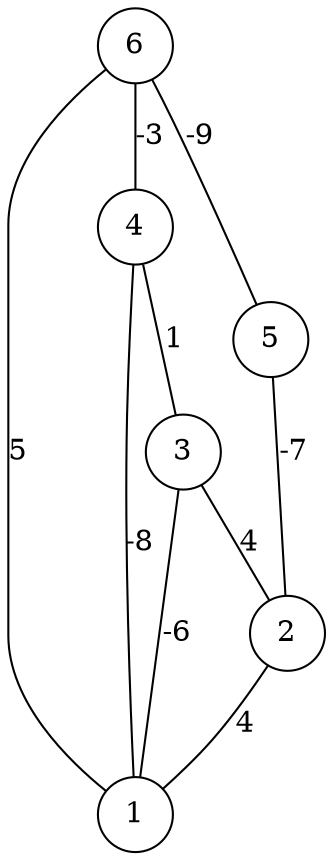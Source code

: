 graph { 
	 fontname="Helvetica,Arial,sans-serif" 
	 node [shape = circle]; 
	 6 -- 1 [label = "5"];
	 6 -- 4 [label = "-3"];
	 6 -- 5 [label = "-9"];
	 5 -- 2 [label = "-7"];
	 4 -- 1 [label = "-8"];
	 4 -- 3 [label = "1"];
	 3 -- 1 [label = "-6"];
	 3 -- 2 [label = "4"];
	 2 -- 1 [label = "4"];
	 1;
	 2;
	 3;
	 4;
	 5;
	 6;
}
